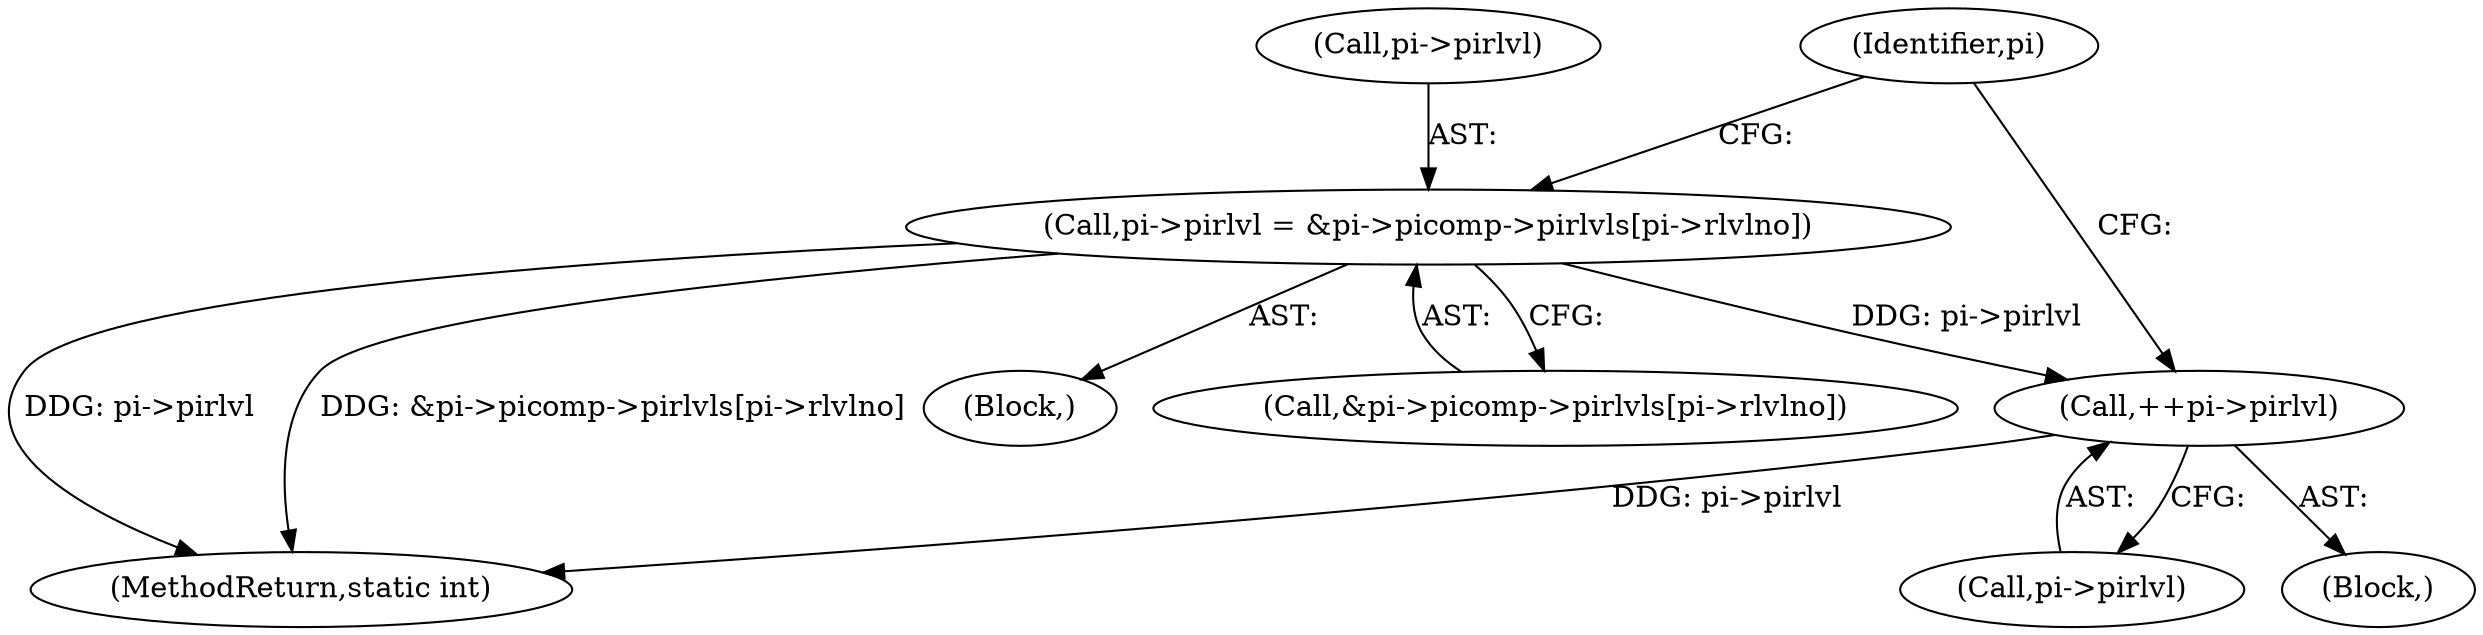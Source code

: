 digraph "0_jasper_aa0b0f79ade5eef8b0e7a214c03f5af54b36ba7d_0@array" {
"1000413" [label="(Call,pi->pirlvl = &pi->picomp->pirlvls[pi->rlvlno])"];
"1000449" [label="(Call,++pi->pirlvl)"];
"1000414" [label="(Call,pi->pirlvl)"];
"1000717" [label="(MethodReturn,static int)"];
"1000449" [label="(Call,++pi->pirlvl)"];
"1000444" [label="(Block,)"];
"1000450" [label="(Call,pi->pirlvl)"];
"1000413" [label="(Call,pi->pirlvl = &pi->picomp->pirlvls[pi->rlvlno])"];
"1000430" [label="(Identifier,pi)"];
"1000405" [label="(Block,)"];
"1000417" [label="(Call,&pi->picomp->pirlvls[pi->rlvlno])"];
"1000413" -> "1000405"  [label="AST: "];
"1000413" -> "1000417"  [label="CFG: "];
"1000414" -> "1000413"  [label="AST: "];
"1000417" -> "1000413"  [label="AST: "];
"1000430" -> "1000413"  [label="CFG: "];
"1000413" -> "1000717"  [label="DDG: pi->pirlvl"];
"1000413" -> "1000717"  [label="DDG: &pi->picomp->pirlvls[pi->rlvlno]"];
"1000413" -> "1000449"  [label="DDG: pi->pirlvl"];
"1000449" -> "1000444"  [label="AST: "];
"1000449" -> "1000450"  [label="CFG: "];
"1000450" -> "1000449"  [label="AST: "];
"1000430" -> "1000449"  [label="CFG: "];
"1000449" -> "1000717"  [label="DDG: pi->pirlvl"];
}
